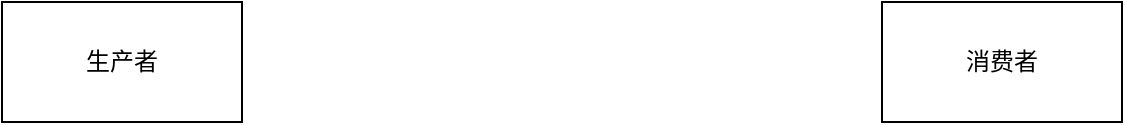 <mxfile version="17.2.4" type="github"><diagram id="0LPuUbdMWMUugUY5YUEG" name="Page-1"><mxGraphModel dx="1422" dy="752" grid="1" gridSize="10" guides="1" tooltips="1" connect="1" arrows="1" fold="1" page="1" pageScale="1" pageWidth="827" pageHeight="1169" math="0" shadow="0"><root><mxCell id="0"/><mxCell id="1" parent="0"/><mxCell id="5BMiMlf5513QZPWi2LOp-2" value="生产者" style="rounded=0;whiteSpace=wrap;html=1;" vertex="1" parent="1"><mxGeometry x="130" y="270" width="120" height="60" as="geometry"/></mxCell><mxCell id="5BMiMlf5513QZPWi2LOp-3" value="消费者" style="rounded=0;whiteSpace=wrap;html=1;" vertex="1" parent="1"><mxGeometry x="570" y="270" width="120" height="60" as="geometry"/></mxCell></root></mxGraphModel></diagram></mxfile>